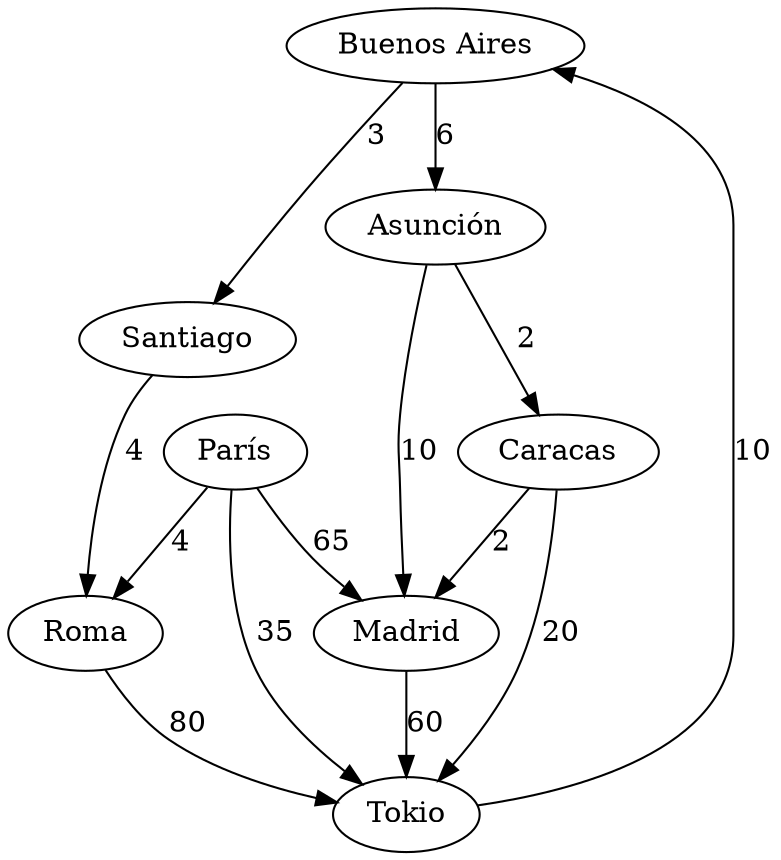 digraph G {
    "Buenos Aires" -> "Santiago" [label="3"];//corregido
    "Buenos Aires" -> "Asunción" [label="6"];//corregido
    "Santiago" -> "Roma" [label="4"];//corregido
    "Asunción" -> "Madrid" [label="10"];//corregido
    "Asunción" -> "Caracas" [label="2"];//corregido
    "Roma" -> "Tokio" [label="80"];//corregido
    "Caracas" -> "Madrid" [label="2"];//corregido
    "Caracas" -> "Tokio" [label="20"];//corregido
    "París" -> "Roma" [label="4"];//corregido
    "París" -> "Madrid" [label="65"];//corregido
    "París" -> "Tokio" [label="35"];//corregido
    "Tokio" -> "Buenos Aires" [label="10"];//corregido
    "Madrid"-> "Tokio"[label="60"]//corregido
}
/*su grafo es
Graph<String> ciudades = new AdjListGraph<>();

        // Crear los vértices
        Vertex<String> v1 = ciudades.createVertex("Buenos Aires");
        Vertex<String> v2 = ciudades.createVertex("Santiago");
        Vertex<String> v3 = ciudades.createVertex("Roma");
        Vertex<String> v4 = ciudades.createVertex("Asunción");
        Vertex<String> v5 = ciudades.createVertex("Madrid");
        Vertex<String> v6 = ciudades.createVertex("Caracas");
        Vertex<String> v7 = ciudades.createVertex("Tokio");
        Vertex<String> v8 = ciudades.createVertex("París");

        // Conectar los vértices con sus pesos
        ciudades.connect(v1, v2, 3);  // Buenos Aires - Santiago
        ciudades.connect(v1, v4, 6);  // Buenos Aires - Asunción
        ciudades.connect(v2, v3, 4);  // Santiago - Roma
        ciudades.connect(v4, v5, 10); // Asunción - Madrid
        ciudades.connect(v4, v6, 2);  // Asunción - Caracas
        ciudades.connect(v3, v7, 80); // Roma - Tokio
        ciudades.connect(v6, v5, 2);  // Caracas - Madrid
        ciudades.connect(v6, v7, 20); // Caracas - Tokio
        ciudades.connect(v8, v3, 4);  // París - Roma
        ciudades.connect(v8, v5, 65); // París - Madrid
        ciudades.connect(v8, v7, 35); // París - Tokio
        ciudades.connect(v7, v1, 10); // Tokio - Buenos Aires
        ciudades.connect(v5, v7, 60); // Madrid - Tokio
        */